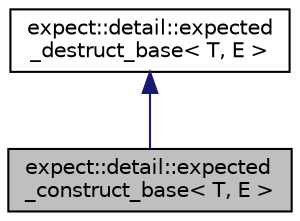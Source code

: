 digraph "expect::detail::expected_construct_base&lt; T, E &gt;"
{
  edge [fontname="Helvetica",fontsize="10",labelfontname="Helvetica",labelfontsize="10"];
  node [fontname="Helvetica",fontsize="10",shape=record];
  Node3 [label="expect::detail::expected\l_construct_base\< T, E \>",height=0.2,width=0.4,color="black", fillcolor="grey75", style="filled", fontcolor="black"];
  Node4 -> Node3 [dir="back",color="midnightblue",fontsize="10",style="solid",fontname="Helvetica"];
  Node4 [label="expect::detail::expected\l_destruct_base\< T, E \>",height=0.2,width=0.4,color="black", fillcolor="white", style="filled",URL="$d4/d8f/structexpect_1_1detail_1_1expected__destruct__base.html"];
}
